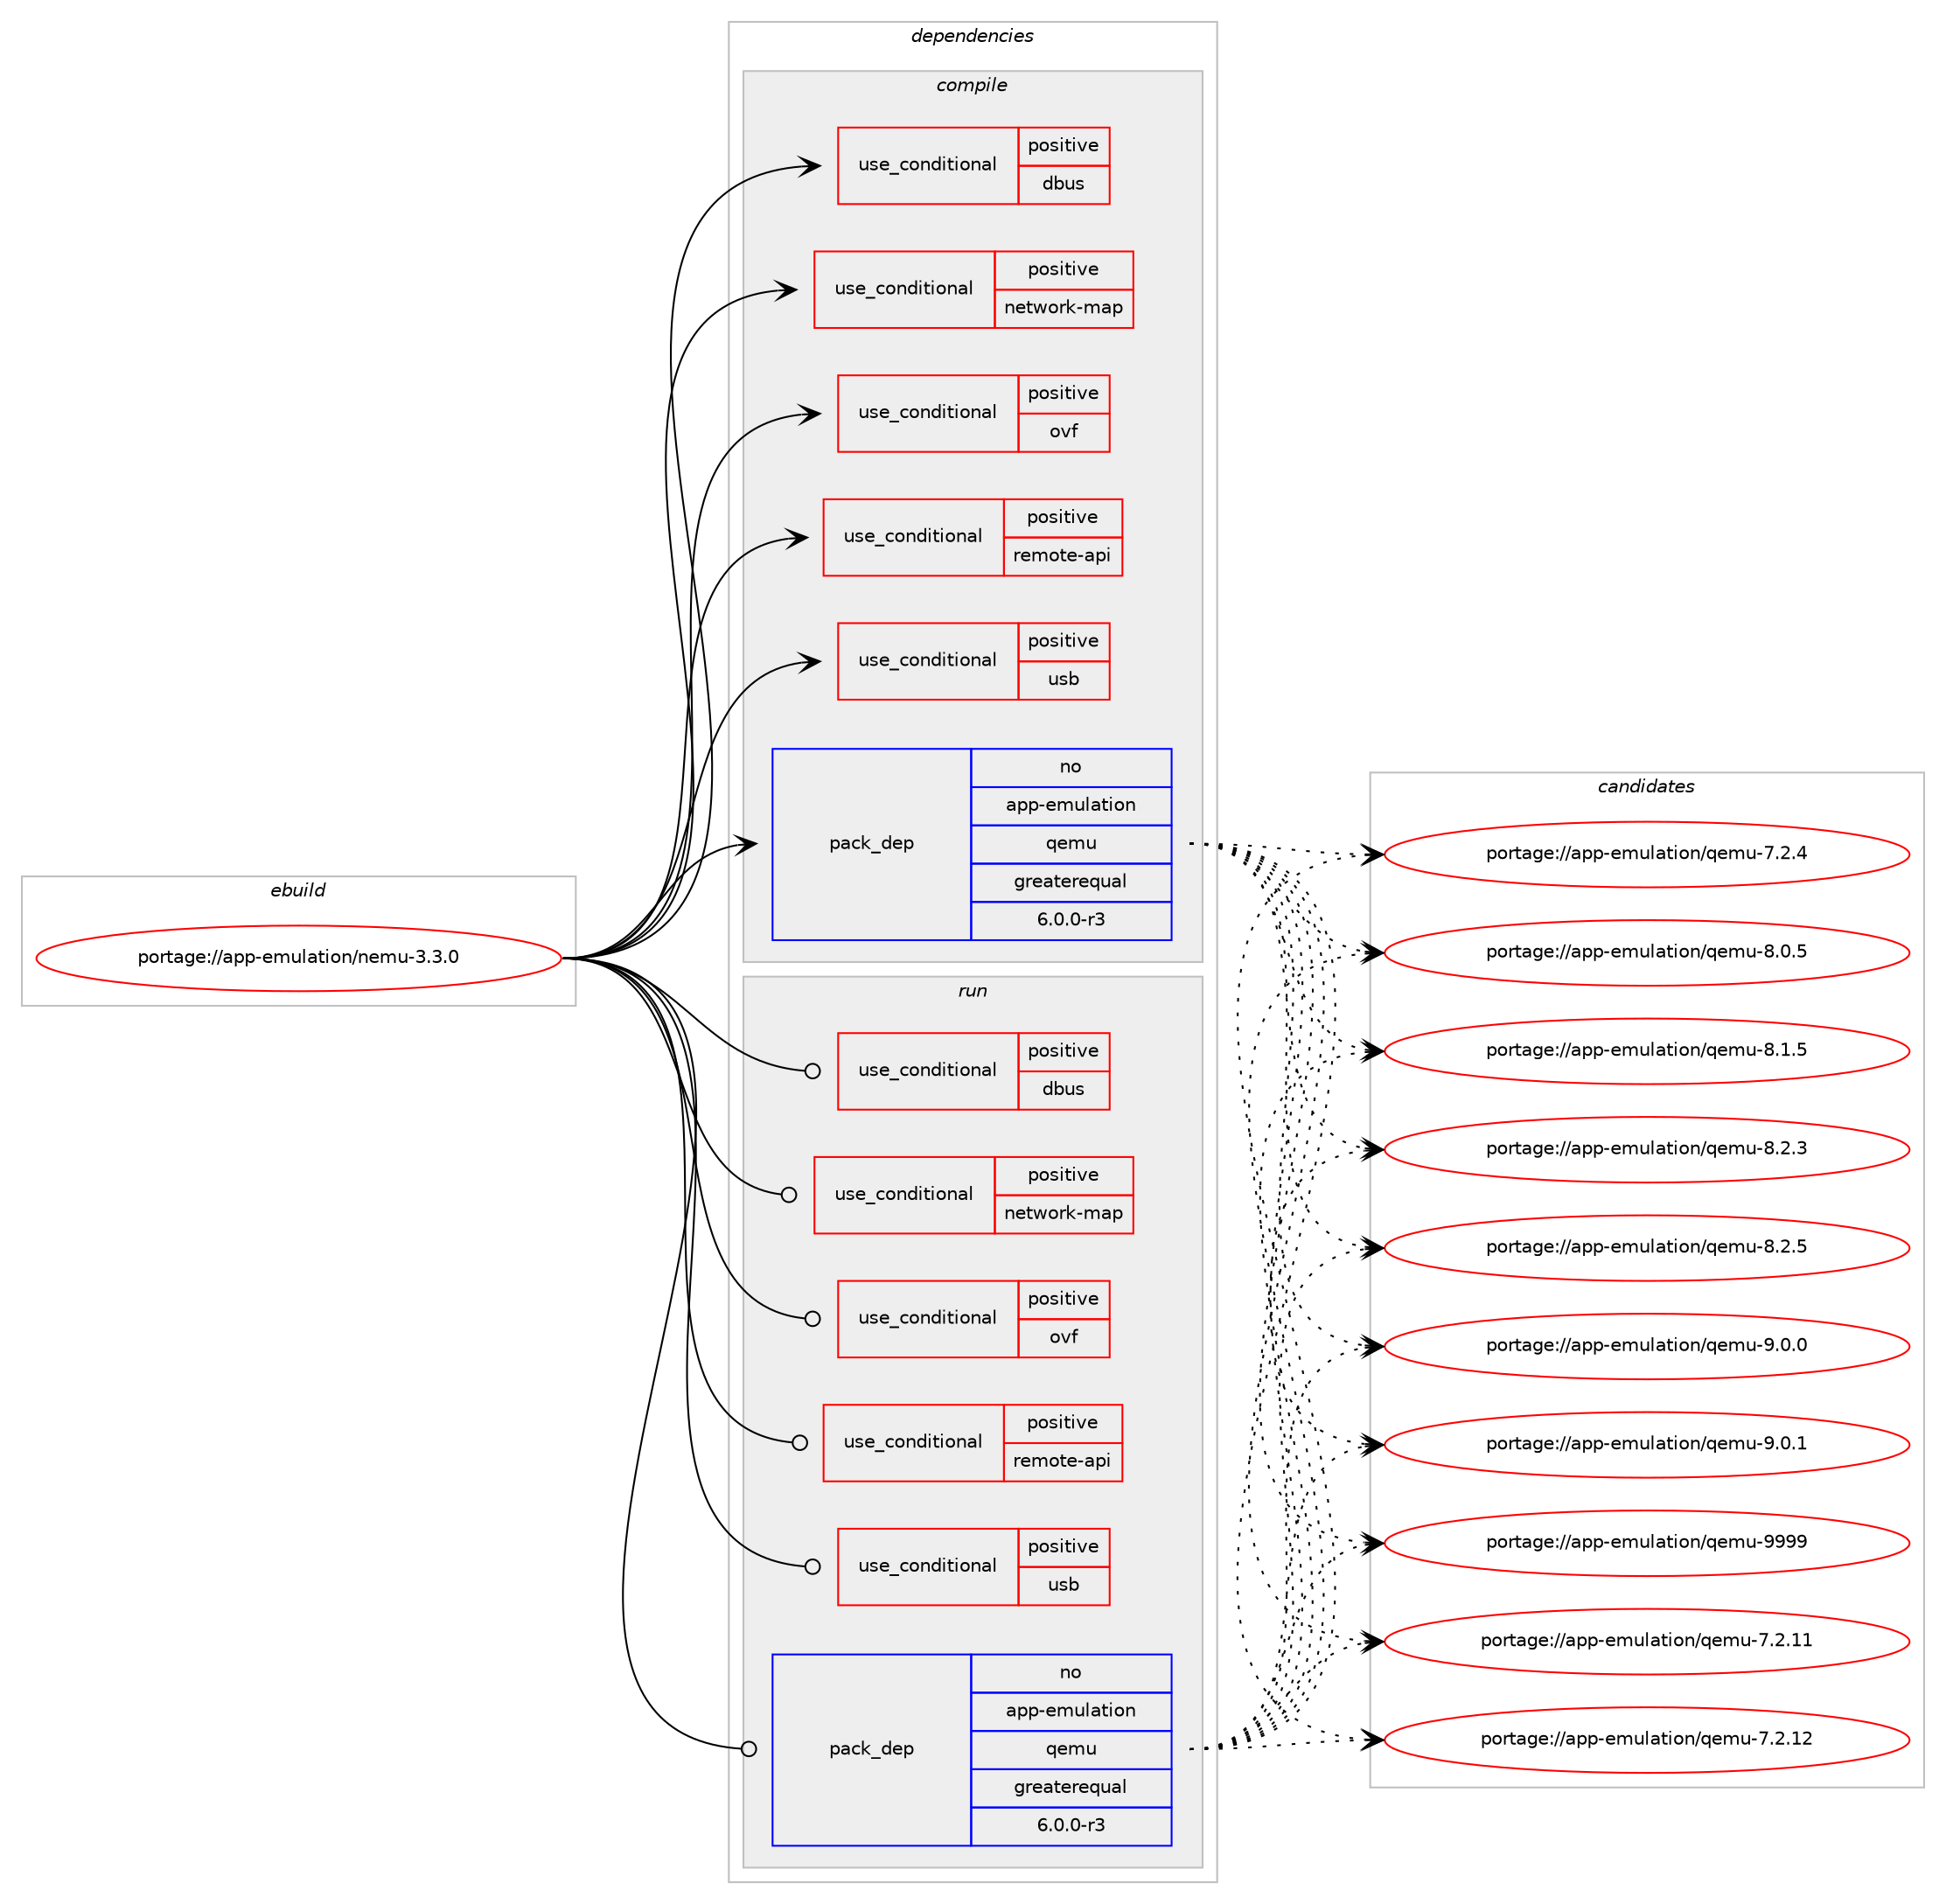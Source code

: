 digraph prolog {

# *************
# Graph options
# *************

newrank=true;
concentrate=true;
compound=true;
graph [rankdir=LR,fontname=Helvetica,fontsize=10,ranksep=1.5];#, ranksep=2.5, nodesep=0.2];
edge  [arrowhead=vee];
node  [fontname=Helvetica,fontsize=10];

# **********
# The ebuild
# **********

subgraph cluster_leftcol {
color=gray;
rank=same;
label=<<i>ebuild</i>>;
id [label="portage://app-emulation/nemu-3.3.0", color=red, width=4, href="../app-emulation/nemu-3.3.0.svg"];
}

# ****************
# The dependencies
# ****************

subgraph cluster_midcol {
color=gray;
label=<<i>dependencies</i>>;
subgraph cluster_compile {
fillcolor="#eeeeee";
style=filled;
label=<<i>compile</i>>;
subgraph cond6844 {
dependency11662 [label=<<TABLE BORDER="0" CELLBORDER="1" CELLSPACING="0" CELLPADDING="4"><TR><TD ROWSPAN="3" CELLPADDING="10">use_conditional</TD></TR><TR><TD>positive</TD></TR><TR><TD>dbus</TD></TR></TABLE>>, shape=none, color=red];
# *** BEGIN UNKNOWN DEPENDENCY TYPE (TODO) ***
# dependency11662 -> package_dependency(portage://app-emulation/nemu-3.3.0,install,no,sys-apps,dbus,none,[,,],[],[])
# *** END UNKNOWN DEPENDENCY TYPE (TODO) ***

}
id:e -> dependency11662:w [weight=20,style="solid",arrowhead="vee"];
subgraph cond6845 {
dependency11663 [label=<<TABLE BORDER="0" CELLBORDER="1" CELLSPACING="0" CELLPADDING="4"><TR><TD ROWSPAN="3" CELLPADDING="10">use_conditional</TD></TR><TR><TD>positive</TD></TR><TR><TD>network-map</TD></TR></TABLE>>, shape=none, color=red];
# *** BEGIN UNKNOWN DEPENDENCY TYPE (TODO) ***
# dependency11663 -> package_dependency(portage://app-emulation/nemu-3.3.0,install,no,media-gfx,graphviz,none,[,,],[],[use(enable(svg),none)])
# *** END UNKNOWN DEPENDENCY TYPE (TODO) ***

}
id:e -> dependency11663:w [weight=20,style="solid",arrowhead="vee"];
subgraph cond6846 {
dependency11664 [label=<<TABLE BORDER="0" CELLBORDER="1" CELLSPACING="0" CELLPADDING="4"><TR><TD ROWSPAN="3" CELLPADDING="10">use_conditional</TD></TR><TR><TD>positive</TD></TR><TR><TD>ovf</TD></TR></TABLE>>, shape=none, color=red];
# *** BEGIN UNKNOWN DEPENDENCY TYPE (TODO) ***
# dependency11664 -> package_dependency(portage://app-emulation/nemu-3.3.0,install,no,dev-libs,libxml2,none,[,,],[slot(2)],[])
# *** END UNKNOWN DEPENDENCY TYPE (TODO) ***

# *** BEGIN UNKNOWN DEPENDENCY TYPE (TODO) ***
# dependency11664 -> package_dependency(portage://app-emulation/nemu-3.3.0,install,no,app-arch,libarchive,none,[,,],any_same_slot,[])
# *** END UNKNOWN DEPENDENCY TYPE (TODO) ***

}
id:e -> dependency11664:w [weight=20,style="solid",arrowhead="vee"];
subgraph cond6847 {
dependency11665 [label=<<TABLE BORDER="0" CELLBORDER="1" CELLSPACING="0" CELLPADDING="4"><TR><TD ROWSPAN="3" CELLPADDING="10">use_conditional</TD></TR><TR><TD>positive</TD></TR><TR><TD>remote-api</TD></TR></TABLE>>, shape=none, color=red];
# *** BEGIN UNKNOWN DEPENDENCY TYPE (TODO) ***
# dependency11665 -> package_dependency(portage://app-emulation/nemu-3.3.0,install,no,dev-libs,openssl,none,[,,],[],[])
# *** END UNKNOWN DEPENDENCY TYPE (TODO) ***

}
id:e -> dependency11665:w [weight=20,style="solid",arrowhead="vee"];
subgraph cond6848 {
dependency11666 [label=<<TABLE BORDER="0" CELLBORDER="1" CELLSPACING="0" CELLPADDING="4"><TR><TD ROWSPAN="3" CELLPADDING="10">use_conditional</TD></TR><TR><TD>positive</TD></TR><TR><TD>usb</TD></TR></TABLE>>, shape=none, color=red];
# *** BEGIN UNKNOWN DEPENDENCY TYPE (TODO) ***
# dependency11666 -> package_dependency(portage://app-emulation/nemu-3.3.0,install,no,virtual,libusb,none,[,,],[slot(1)],[])
# *** END UNKNOWN DEPENDENCY TYPE (TODO) ***

# *** BEGIN UNKNOWN DEPENDENCY TYPE (TODO) ***
# dependency11666 -> package_dependency(portage://app-emulation/nemu-3.3.0,install,no,virtual,libudev,none,[,,],any_same_slot,[])
# *** END UNKNOWN DEPENDENCY TYPE (TODO) ***

}
id:e -> dependency11666:w [weight=20,style="solid",arrowhead="vee"];
subgraph pack4630 {
dependency11667 [label=<<TABLE BORDER="0" CELLBORDER="1" CELLSPACING="0" CELLPADDING="4" WIDTH="220"><TR><TD ROWSPAN="6" CELLPADDING="30">pack_dep</TD></TR><TR><TD WIDTH="110">no</TD></TR><TR><TD>app-emulation</TD></TR><TR><TD>qemu</TD></TR><TR><TD>greaterequal</TD></TR><TR><TD>6.0.0-r3</TD></TR></TABLE>>, shape=none, color=blue];
}
id:e -> dependency11667:w [weight=20,style="solid",arrowhead="vee"];
# *** BEGIN UNKNOWN DEPENDENCY TYPE (TODO) ***
# id -> package_dependency(portage://app-emulation/nemu-3.3.0,install,no,dev-db,sqlite,none,[,,],[slot(3),equal],[])
# *** END UNKNOWN DEPENDENCY TYPE (TODO) ***

# *** BEGIN UNKNOWN DEPENDENCY TYPE (TODO) ***
# id -> package_dependency(portage://app-emulation/nemu-3.3.0,install,no,dev-libs,json-c,none,[,,],[],[])
# *** END UNKNOWN DEPENDENCY TYPE (TODO) ***

# *** BEGIN UNKNOWN DEPENDENCY TYPE (TODO) ***
# id -> package_dependency(portage://app-emulation/nemu-3.3.0,install,no,sys-libs,ncurses,none,[,,],any_same_slot,[use(enable(unicode),positive)])
# *** END UNKNOWN DEPENDENCY TYPE (TODO) ***

}
subgraph cluster_compileandrun {
fillcolor="#eeeeee";
style=filled;
label=<<i>compile and run</i>>;
}
subgraph cluster_run {
fillcolor="#eeeeee";
style=filled;
label=<<i>run</i>>;
subgraph cond6849 {
dependency11668 [label=<<TABLE BORDER="0" CELLBORDER="1" CELLSPACING="0" CELLPADDING="4"><TR><TD ROWSPAN="3" CELLPADDING="10">use_conditional</TD></TR><TR><TD>positive</TD></TR><TR><TD>dbus</TD></TR></TABLE>>, shape=none, color=red];
# *** BEGIN UNKNOWN DEPENDENCY TYPE (TODO) ***
# dependency11668 -> package_dependency(portage://app-emulation/nemu-3.3.0,run,no,sys-apps,dbus,none,[,,],[],[])
# *** END UNKNOWN DEPENDENCY TYPE (TODO) ***

}
id:e -> dependency11668:w [weight=20,style="solid",arrowhead="odot"];
subgraph cond6850 {
dependency11669 [label=<<TABLE BORDER="0" CELLBORDER="1" CELLSPACING="0" CELLPADDING="4"><TR><TD ROWSPAN="3" CELLPADDING="10">use_conditional</TD></TR><TR><TD>positive</TD></TR><TR><TD>network-map</TD></TR></TABLE>>, shape=none, color=red];
# *** BEGIN UNKNOWN DEPENDENCY TYPE (TODO) ***
# dependency11669 -> package_dependency(portage://app-emulation/nemu-3.3.0,run,no,media-gfx,graphviz,none,[,,],[],[use(enable(svg),none)])
# *** END UNKNOWN DEPENDENCY TYPE (TODO) ***

}
id:e -> dependency11669:w [weight=20,style="solid",arrowhead="odot"];
subgraph cond6851 {
dependency11670 [label=<<TABLE BORDER="0" CELLBORDER="1" CELLSPACING="0" CELLPADDING="4"><TR><TD ROWSPAN="3" CELLPADDING="10">use_conditional</TD></TR><TR><TD>positive</TD></TR><TR><TD>ovf</TD></TR></TABLE>>, shape=none, color=red];
# *** BEGIN UNKNOWN DEPENDENCY TYPE (TODO) ***
# dependency11670 -> package_dependency(portage://app-emulation/nemu-3.3.0,run,no,dev-libs,libxml2,none,[,,],[slot(2)],[])
# *** END UNKNOWN DEPENDENCY TYPE (TODO) ***

# *** BEGIN UNKNOWN DEPENDENCY TYPE (TODO) ***
# dependency11670 -> package_dependency(portage://app-emulation/nemu-3.3.0,run,no,app-arch,libarchive,none,[,,],any_same_slot,[])
# *** END UNKNOWN DEPENDENCY TYPE (TODO) ***

}
id:e -> dependency11670:w [weight=20,style="solid",arrowhead="odot"];
subgraph cond6852 {
dependency11671 [label=<<TABLE BORDER="0" CELLBORDER="1" CELLSPACING="0" CELLPADDING="4"><TR><TD ROWSPAN="3" CELLPADDING="10">use_conditional</TD></TR><TR><TD>positive</TD></TR><TR><TD>remote-api</TD></TR></TABLE>>, shape=none, color=red];
# *** BEGIN UNKNOWN DEPENDENCY TYPE (TODO) ***
# dependency11671 -> package_dependency(portage://app-emulation/nemu-3.3.0,run,no,dev-libs,openssl,none,[,,],[],[])
# *** END UNKNOWN DEPENDENCY TYPE (TODO) ***

}
id:e -> dependency11671:w [weight=20,style="solid",arrowhead="odot"];
subgraph cond6853 {
dependency11672 [label=<<TABLE BORDER="0" CELLBORDER="1" CELLSPACING="0" CELLPADDING="4"><TR><TD ROWSPAN="3" CELLPADDING="10">use_conditional</TD></TR><TR><TD>positive</TD></TR><TR><TD>usb</TD></TR></TABLE>>, shape=none, color=red];
# *** BEGIN UNKNOWN DEPENDENCY TYPE (TODO) ***
# dependency11672 -> package_dependency(portage://app-emulation/nemu-3.3.0,run,no,virtual,libusb,none,[,,],[slot(1)],[])
# *** END UNKNOWN DEPENDENCY TYPE (TODO) ***

# *** BEGIN UNKNOWN DEPENDENCY TYPE (TODO) ***
# dependency11672 -> package_dependency(portage://app-emulation/nemu-3.3.0,run,no,virtual,libudev,none,[,,],any_same_slot,[])
# *** END UNKNOWN DEPENDENCY TYPE (TODO) ***

}
id:e -> dependency11672:w [weight=20,style="solid",arrowhead="odot"];
subgraph pack4631 {
dependency11673 [label=<<TABLE BORDER="0" CELLBORDER="1" CELLSPACING="0" CELLPADDING="4" WIDTH="220"><TR><TD ROWSPAN="6" CELLPADDING="30">pack_dep</TD></TR><TR><TD WIDTH="110">no</TD></TR><TR><TD>app-emulation</TD></TR><TR><TD>qemu</TD></TR><TR><TD>greaterequal</TD></TR><TR><TD>6.0.0-r3</TD></TR></TABLE>>, shape=none, color=blue];
}
id:e -> dependency11673:w [weight=20,style="solid",arrowhead="odot"];
# *** BEGIN UNKNOWN DEPENDENCY TYPE (TODO) ***
# id -> package_dependency(portage://app-emulation/nemu-3.3.0,run,no,dev-db,sqlite,none,[,,],[slot(3),equal],[])
# *** END UNKNOWN DEPENDENCY TYPE (TODO) ***

# *** BEGIN UNKNOWN DEPENDENCY TYPE (TODO) ***
# id -> package_dependency(portage://app-emulation/nemu-3.3.0,run,no,dev-libs,json-c,none,[,,],[],[])
# *** END UNKNOWN DEPENDENCY TYPE (TODO) ***

# *** BEGIN UNKNOWN DEPENDENCY TYPE (TODO) ***
# id -> package_dependency(portage://app-emulation/nemu-3.3.0,run,no,sys-libs,ncurses,none,[,,],any_same_slot,[use(enable(unicode),positive)])
# *** END UNKNOWN DEPENDENCY TYPE (TODO) ***

}
}

# **************
# The candidates
# **************

subgraph cluster_choices {
rank=same;
color=gray;
label=<<i>candidates</i>>;

subgraph choice4630 {
color=black;
nodesep=1;
choice9711211245101109117108971161051111104711310110911745554650464949 [label="portage://app-emulation/qemu-7.2.11", color=red, width=4,href="../app-emulation/qemu-7.2.11.svg"];
choice9711211245101109117108971161051111104711310110911745554650464950 [label="portage://app-emulation/qemu-7.2.12", color=red, width=4,href="../app-emulation/qemu-7.2.12.svg"];
choice97112112451011091171089711610511111047113101109117455546504652 [label="portage://app-emulation/qemu-7.2.4", color=red, width=4,href="../app-emulation/qemu-7.2.4.svg"];
choice97112112451011091171089711610511111047113101109117455646484653 [label="portage://app-emulation/qemu-8.0.5", color=red, width=4,href="../app-emulation/qemu-8.0.5.svg"];
choice97112112451011091171089711610511111047113101109117455646494653 [label="portage://app-emulation/qemu-8.1.5", color=red, width=4,href="../app-emulation/qemu-8.1.5.svg"];
choice97112112451011091171089711610511111047113101109117455646504651 [label="portage://app-emulation/qemu-8.2.3", color=red, width=4,href="../app-emulation/qemu-8.2.3.svg"];
choice97112112451011091171089711610511111047113101109117455646504653 [label="portage://app-emulation/qemu-8.2.5", color=red, width=4,href="../app-emulation/qemu-8.2.5.svg"];
choice97112112451011091171089711610511111047113101109117455746484648 [label="portage://app-emulation/qemu-9.0.0", color=red, width=4,href="../app-emulation/qemu-9.0.0.svg"];
choice97112112451011091171089711610511111047113101109117455746484649 [label="portage://app-emulation/qemu-9.0.1", color=red, width=4,href="../app-emulation/qemu-9.0.1.svg"];
choice971121124510110911710897116105111110471131011091174557575757 [label="portage://app-emulation/qemu-9999", color=red, width=4,href="../app-emulation/qemu-9999.svg"];
dependency11667:e -> choice9711211245101109117108971161051111104711310110911745554650464949:w [style=dotted,weight="100"];
dependency11667:e -> choice9711211245101109117108971161051111104711310110911745554650464950:w [style=dotted,weight="100"];
dependency11667:e -> choice97112112451011091171089711610511111047113101109117455546504652:w [style=dotted,weight="100"];
dependency11667:e -> choice97112112451011091171089711610511111047113101109117455646484653:w [style=dotted,weight="100"];
dependency11667:e -> choice97112112451011091171089711610511111047113101109117455646494653:w [style=dotted,weight="100"];
dependency11667:e -> choice97112112451011091171089711610511111047113101109117455646504651:w [style=dotted,weight="100"];
dependency11667:e -> choice97112112451011091171089711610511111047113101109117455646504653:w [style=dotted,weight="100"];
dependency11667:e -> choice97112112451011091171089711610511111047113101109117455746484648:w [style=dotted,weight="100"];
dependency11667:e -> choice97112112451011091171089711610511111047113101109117455746484649:w [style=dotted,weight="100"];
dependency11667:e -> choice971121124510110911710897116105111110471131011091174557575757:w [style=dotted,weight="100"];
}
subgraph choice4631 {
color=black;
nodesep=1;
choice9711211245101109117108971161051111104711310110911745554650464949 [label="portage://app-emulation/qemu-7.2.11", color=red, width=4,href="../app-emulation/qemu-7.2.11.svg"];
choice9711211245101109117108971161051111104711310110911745554650464950 [label="portage://app-emulation/qemu-7.2.12", color=red, width=4,href="../app-emulation/qemu-7.2.12.svg"];
choice97112112451011091171089711610511111047113101109117455546504652 [label="portage://app-emulation/qemu-7.2.4", color=red, width=4,href="../app-emulation/qemu-7.2.4.svg"];
choice97112112451011091171089711610511111047113101109117455646484653 [label="portage://app-emulation/qemu-8.0.5", color=red, width=4,href="../app-emulation/qemu-8.0.5.svg"];
choice97112112451011091171089711610511111047113101109117455646494653 [label="portage://app-emulation/qemu-8.1.5", color=red, width=4,href="../app-emulation/qemu-8.1.5.svg"];
choice97112112451011091171089711610511111047113101109117455646504651 [label="portage://app-emulation/qemu-8.2.3", color=red, width=4,href="../app-emulation/qemu-8.2.3.svg"];
choice97112112451011091171089711610511111047113101109117455646504653 [label="portage://app-emulation/qemu-8.2.5", color=red, width=4,href="../app-emulation/qemu-8.2.5.svg"];
choice97112112451011091171089711610511111047113101109117455746484648 [label="portage://app-emulation/qemu-9.0.0", color=red, width=4,href="../app-emulation/qemu-9.0.0.svg"];
choice97112112451011091171089711610511111047113101109117455746484649 [label="portage://app-emulation/qemu-9.0.1", color=red, width=4,href="../app-emulation/qemu-9.0.1.svg"];
choice971121124510110911710897116105111110471131011091174557575757 [label="portage://app-emulation/qemu-9999", color=red, width=4,href="../app-emulation/qemu-9999.svg"];
dependency11673:e -> choice9711211245101109117108971161051111104711310110911745554650464949:w [style=dotted,weight="100"];
dependency11673:e -> choice9711211245101109117108971161051111104711310110911745554650464950:w [style=dotted,weight="100"];
dependency11673:e -> choice97112112451011091171089711610511111047113101109117455546504652:w [style=dotted,weight="100"];
dependency11673:e -> choice97112112451011091171089711610511111047113101109117455646484653:w [style=dotted,weight="100"];
dependency11673:e -> choice97112112451011091171089711610511111047113101109117455646494653:w [style=dotted,weight="100"];
dependency11673:e -> choice97112112451011091171089711610511111047113101109117455646504651:w [style=dotted,weight="100"];
dependency11673:e -> choice97112112451011091171089711610511111047113101109117455646504653:w [style=dotted,weight="100"];
dependency11673:e -> choice97112112451011091171089711610511111047113101109117455746484648:w [style=dotted,weight="100"];
dependency11673:e -> choice97112112451011091171089711610511111047113101109117455746484649:w [style=dotted,weight="100"];
dependency11673:e -> choice971121124510110911710897116105111110471131011091174557575757:w [style=dotted,weight="100"];
}
}

}
